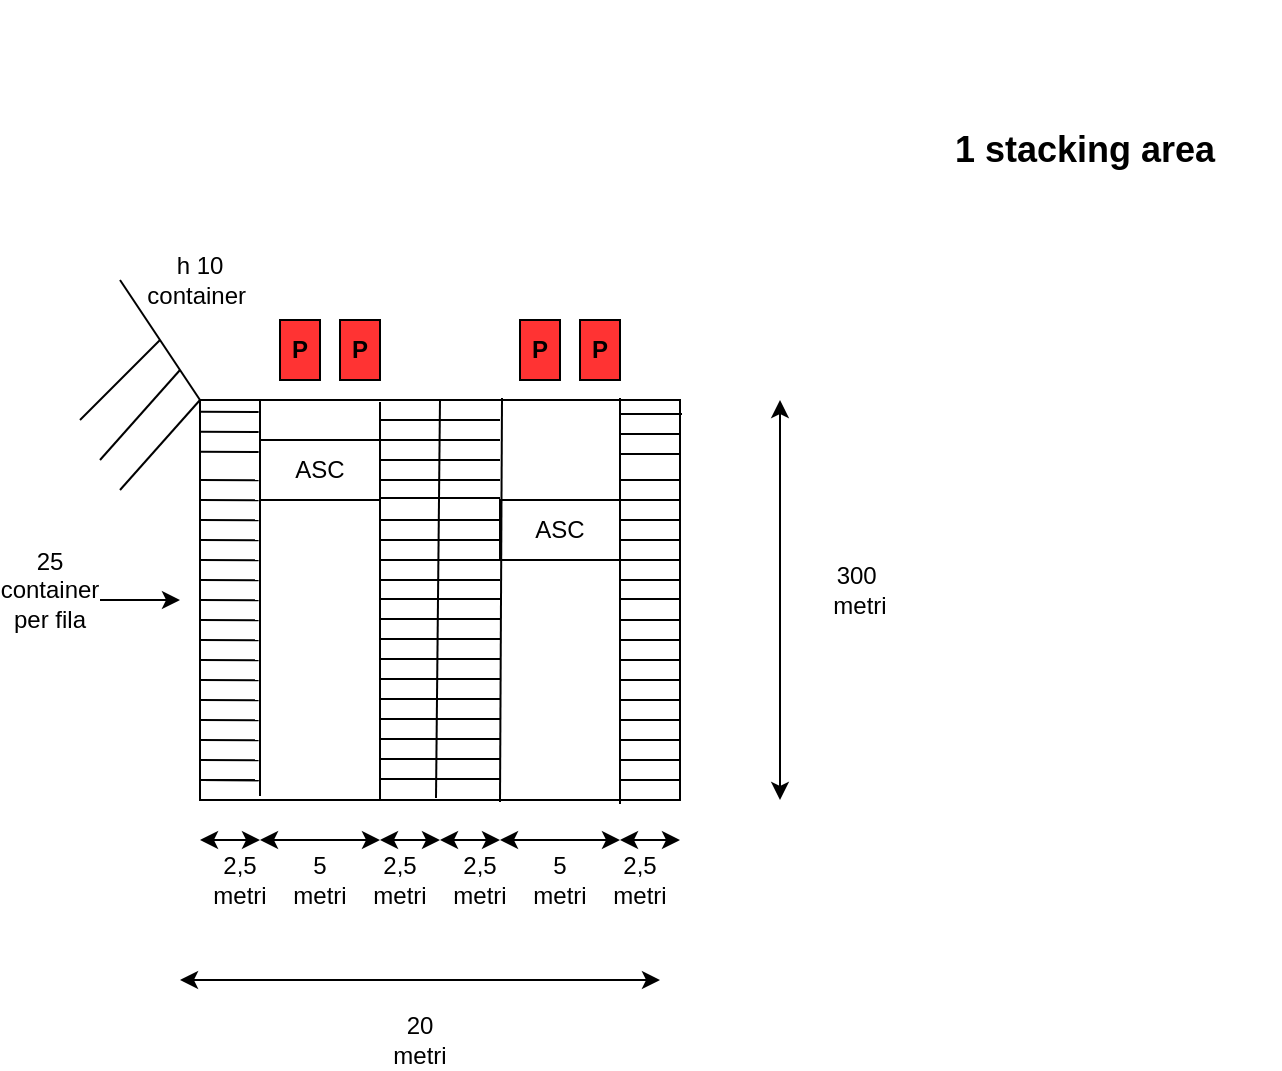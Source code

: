 <mxfile version="14.6.9" type="github">
  <diagram id="AbuUHd3BJrYq02--Rzd7" name="Page-1">
    <mxGraphModel dx="1609" dy="1683" grid="1" gridSize="10" guides="1" tooltips="1" connect="1" arrows="1" fold="1" page="1" pageScale="1" pageWidth="827" pageHeight="1169" math="0" shadow="0">
      <root>
        <mxCell id="0" />
        <mxCell id="1" parent="0" />
        <mxCell id="OWnD7IlCAdp8iNeFFtB5-26" value="" style="rounded=0;whiteSpace=wrap;html=1;" vertex="1" parent="1">
          <mxGeometry x="40" y="90" width="240" height="200" as="geometry" />
        </mxCell>
        <mxCell id="OWnD7IlCAdp8iNeFFtB5-5" value="" style="endArrow=none;html=1;exitX=0.001;exitY=0.076;exitDx=0;exitDy=0;exitPerimeter=0;" edge="1" parent="1">
          <mxGeometry width="50" height="50" relative="1" as="geometry">
            <mxPoint x="40.0" y="95.84" as="sourcePoint" />
            <mxPoint x="69.3" y="96" as="targetPoint" />
            <Array as="points" />
          </mxGeometry>
        </mxCell>
        <mxCell id="OWnD7IlCAdp8iNeFFtB5-6" value="" style="endArrow=none;html=1;exitX=0.001;exitY=0.076;exitDx=0;exitDy=0;exitPerimeter=0;" edge="1" parent="1">
          <mxGeometry width="50" height="50" relative="1" as="geometry">
            <mxPoint x="40.0" y="105.84" as="sourcePoint" />
            <mxPoint x="69.3" y="106" as="targetPoint" />
            <Array as="points" />
          </mxGeometry>
        </mxCell>
        <mxCell id="OWnD7IlCAdp8iNeFFtB5-7" value="" style="endArrow=none;html=1;exitX=0.001;exitY=0.076;exitDx=0;exitDy=0;exitPerimeter=0;" edge="1" parent="1">
          <mxGeometry width="50" height="50" relative="1" as="geometry">
            <mxPoint x="40.0" y="115.84" as="sourcePoint" />
            <mxPoint x="69.3" y="116" as="targetPoint" />
            <Array as="points" />
          </mxGeometry>
        </mxCell>
        <mxCell id="OWnD7IlCAdp8iNeFFtB5-8" value="" style="endArrow=none;html=1;exitX=0.001;exitY=0.076;exitDx=0;exitDy=0;exitPerimeter=0;" edge="1" parent="1">
          <mxGeometry width="50" height="50" relative="1" as="geometry">
            <mxPoint x="40.0" y="130.0" as="sourcePoint" />
            <mxPoint x="69.3" y="130.16" as="targetPoint" />
            <Array as="points" />
          </mxGeometry>
        </mxCell>
        <mxCell id="OWnD7IlCAdp8iNeFFtB5-9" value="" style="endArrow=none;html=1;exitX=0.001;exitY=0.076;exitDx=0;exitDy=0;exitPerimeter=0;" edge="1" parent="1">
          <mxGeometry width="50" height="50" relative="1" as="geometry">
            <mxPoint x="40.0" y="140.0" as="sourcePoint" />
            <mxPoint x="69.3" y="140.16" as="targetPoint" />
            <Array as="points" />
          </mxGeometry>
        </mxCell>
        <mxCell id="OWnD7IlCAdp8iNeFFtB5-10" value="" style="endArrow=none;html=1;exitX=0.001;exitY=0.076;exitDx=0;exitDy=0;exitPerimeter=0;" edge="1" parent="1">
          <mxGeometry width="50" height="50" relative="1" as="geometry">
            <mxPoint x="40.0" y="150.0" as="sourcePoint" />
            <mxPoint x="69.3" y="150.16" as="targetPoint" />
            <Array as="points" />
          </mxGeometry>
        </mxCell>
        <mxCell id="OWnD7IlCAdp8iNeFFtB5-11" value="" style="endArrow=none;html=1;exitX=0.001;exitY=0.076;exitDx=0;exitDy=0;exitPerimeter=0;" edge="1" parent="1">
          <mxGeometry width="50" height="50" relative="1" as="geometry">
            <mxPoint x="40.0" y="160.0" as="sourcePoint" />
            <mxPoint x="69.3" y="160.16" as="targetPoint" />
            <Array as="points" />
          </mxGeometry>
        </mxCell>
        <mxCell id="OWnD7IlCAdp8iNeFFtB5-12" value="" style="endArrow=none;html=1;exitX=0.001;exitY=0.076;exitDx=0;exitDy=0;exitPerimeter=0;" edge="1" parent="1">
          <mxGeometry width="50" height="50" relative="1" as="geometry">
            <mxPoint x="40" y="170.0" as="sourcePoint" />
            <mxPoint x="69.3" y="170.16" as="targetPoint" />
            <Array as="points" />
          </mxGeometry>
        </mxCell>
        <mxCell id="OWnD7IlCAdp8iNeFFtB5-13" value="" style="endArrow=none;html=1;exitX=0.001;exitY=0.076;exitDx=0;exitDy=0;exitPerimeter=0;" edge="1" parent="1">
          <mxGeometry width="50" height="50" relative="1" as="geometry">
            <mxPoint x="40" y="190" as="sourcePoint" />
            <mxPoint x="69.3" y="190.16" as="targetPoint" />
            <Array as="points" />
          </mxGeometry>
        </mxCell>
        <mxCell id="OWnD7IlCAdp8iNeFFtB5-14" value="" style="endArrow=none;html=1;exitX=0.001;exitY=0.076;exitDx=0;exitDy=0;exitPerimeter=0;" edge="1" parent="1">
          <mxGeometry width="50" height="50" relative="1" as="geometry">
            <mxPoint x="40" y="180" as="sourcePoint" />
            <mxPoint x="69.3" y="180.16" as="targetPoint" />
            <Array as="points" />
          </mxGeometry>
        </mxCell>
        <mxCell id="OWnD7IlCAdp8iNeFFtB5-16" value="" style="endArrow=none;html=1;exitX=0.001;exitY=0.076;exitDx=0;exitDy=0;exitPerimeter=0;" edge="1" parent="1">
          <mxGeometry width="50" height="50" relative="1" as="geometry">
            <mxPoint x="40" y="280" as="sourcePoint" />
            <mxPoint x="69.3" y="280.16" as="targetPoint" />
            <Array as="points" />
          </mxGeometry>
        </mxCell>
        <mxCell id="OWnD7IlCAdp8iNeFFtB5-17" value="" style="endArrow=none;html=1;exitX=0.001;exitY=0.076;exitDx=0;exitDy=0;exitPerimeter=0;" edge="1" parent="1">
          <mxGeometry width="50" height="50" relative="1" as="geometry">
            <mxPoint x="40" y="280" as="sourcePoint" />
            <mxPoint x="69.3" y="280.16" as="targetPoint" />
            <Array as="points" />
          </mxGeometry>
        </mxCell>
        <mxCell id="OWnD7IlCAdp8iNeFFtB5-18" value="" style="endArrow=none;html=1;exitX=0.001;exitY=0.076;exitDx=0;exitDy=0;exitPerimeter=0;" edge="1" parent="1">
          <mxGeometry width="50" height="50" relative="1" as="geometry">
            <mxPoint x="40" y="210.0" as="sourcePoint" />
            <mxPoint x="69.3" y="210.16" as="targetPoint" />
            <Array as="points" />
          </mxGeometry>
        </mxCell>
        <mxCell id="OWnD7IlCAdp8iNeFFtB5-19" value="" style="endArrow=none;html=1;exitX=0.001;exitY=0.076;exitDx=0;exitDy=0;exitPerimeter=0;" edge="1" parent="1">
          <mxGeometry width="50" height="50" relative="1" as="geometry">
            <mxPoint x="40" y="220" as="sourcePoint" />
            <mxPoint x="69.3" y="220.16" as="targetPoint" />
            <Array as="points" />
          </mxGeometry>
        </mxCell>
        <mxCell id="OWnD7IlCAdp8iNeFFtB5-20" value="" style="endArrow=none;html=1;exitX=0.001;exitY=0.076;exitDx=0;exitDy=0;exitPerimeter=0;" edge="1" parent="1">
          <mxGeometry width="50" height="50" relative="1" as="geometry">
            <mxPoint x="40" y="240" as="sourcePoint" />
            <mxPoint x="69.3" y="240.16" as="targetPoint" />
            <Array as="points" />
          </mxGeometry>
        </mxCell>
        <mxCell id="OWnD7IlCAdp8iNeFFtB5-21" value="" style="endArrow=none;html=1;exitX=0.001;exitY=0.076;exitDx=0;exitDy=0;exitPerimeter=0;" edge="1" parent="1">
          <mxGeometry width="50" height="50" relative="1" as="geometry">
            <mxPoint x="40" y="270" as="sourcePoint" />
            <mxPoint x="69.3" y="270.16" as="targetPoint" />
            <Array as="points" />
          </mxGeometry>
        </mxCell>
        <mxCell id="OWnD7IlCAdp8iNeFFtB5-22" value="" style="endArrow=none;html=1;exitX=0.001;exitY=0.076;exitDx=0;exitDy=0;exitPerimeter=0;" edge="1" parent="1">
          <mxGeometry width="50" height="50" relative="1" as="geometry">
            <mxPoint x="40" y="230" as="sourcePoint" />
            <mxPoint x="69.3" y="230.16" as="targetPoint" />
            <Array as="points" />
          </mxGeometry>
        </mxCell>
        <mxCell id="OWnD7IlCAdp8iNeFFtB5-23" value="" style="endArrow=none;html=1;exitX=0.001;exitY=0.076;exitDx=0;exitDy=0;exitPerimeter=0;" edge="1" parent="1">
          <mxGeometry width="50" height="50" relative="1" as="geometry">
            <mxPoint x="40" y="250" as="sourcePoint" />
            <mxPoint x="69.3" y="250.16" as="targetPoint" />
            <Array as="points" />
          </mxGeometry>
        </mxCell>
        <mxCell id="OWnD7IlCAdp8iNeFFtB5-24" value="" style="endArrow=none;html=1;exitX=0.001;exitY=0.076;exitDx=0;exitDy=0;exitPerimeter=0;" edge="1" parent="1">
          <mxGeometry width="50" height="50" relative="1" as="geometry">
            <mxPoint x="40" y="200" as="sourcePoint" />
            <mxPoint x="69.3" y="200.16" as="targetPoint" />
            <Array as="points" />
          </mxGeometry>
        </mxCell>
        <mxCell id="OWnD7IlCAdp8iNeFFtB5-25" value="" style="endArrow=none;html=1;exitX=0.001;exitY=0.076;exitDx=0;exitDy=0;exitPerimeter=0;" edge="1" parent="1">
          <mxGeometry width="50" height="50" relative="1" as="geometry">
            <mxPoint x="40" y="260" as="sourcePoint" />
            <mxPoint x="69.3" y="260.16" as="targetPoint" />
            <Array as="points" />
          </mxGeometry>
        </mxCell>
        <mxCell id="OWnD7IlCAdp8iNeFFtB5-31" value="" style="endArrow=none;html=1;" edge="1" parent="1">
          <mxGeometry width="50" height="50" relative="1" as="geometry">
            <mxPoint x="70" y="288" as="sourcePoint" />
            <mxPoint x="70" y="90" as="targetPoint" />
          </mxGeometry>
        </mxCell>
        <mxCell id="OWnD7IlCAdp8iNeFFtB5-54" value="ASC" style="shape=rect;dashed=0;shadow=0;html=1;whiteSpace=wrap;" vertex="1" parent="1">
          <mxGeometry x="70" y="110" width="60" height="30" as="geometry" />
        </mxCell>
        <mxCell id="OWnD7IlCAdp8iNeFFtB5-76" value="" style="endArrow=none;html=1;" edge="1" parent="1">
          <mxGeometry width="50" height="50" relative="1" as="geometry">
            <mxPoint x="130" y="290" as="sourcePoint" />
            <mxPoint x="130" y="91" as="targetPoint" />
          </mxGeometry>
        </mxCell>
        <mxCell id="OWnD7IlCAdp8iNeFFtB5-79" value="" style="endArrow=none;html=1;entryX=0.5;entryY=0;entryDx=0;entryDy=0;" edge="1" parent="1" target="OWnD7IlCAdp8iNeFFtB5-26">
          <mxGeometry width="50" height="50" relative="1" as="geometry">
            <mxPoint x="158" y="289" as="sourcePoint" />
            <mxPoint x="430" y="240" as="targetPoint" />
          </mxGeometry>
        </mxCell>
        <mxCell id="OWnD7IlCAdp8iNeFFtB5-83" value="ASC" style="shape=rect;dashed=0;shadow=0;html=1;whiteSpace=wrap;" vertex="1" parent="1">
          <mxGeometry x="190" y="140" width="60" height="30" as="geometry" />
        </mxCell>
        <mxCell id="OWnD7IlCAdp8iNeFFtB5-84" value="" style="endArrow=none;html=1;" edge="1" parent="1">
          <mxGeometry width="50" height="50" relative="1" as="geometry">
            <mxPoint x="250" y="292" as="sourcePoint" />
            <mxPoint x="250" y="89" as="targetPoint" />
          </mxGeometry>
        </mxCell>
        <mxCell id="OWnD7IlCAdp8iNeFFtB5-85" value="" style="endArrow=none;html=1;" edge="1" parent="1">
          <mxGeometry width="50" height="50" relative="1" as="geometry">
            <mxPoint x="190" y="291" as="sourcePoint" />
            <mxPoint x="191" y="89" as="targetPoint" />
          </mxGeometry>
        </mxCell>
        <mxCell id="OWnD7IlCAdp8iNeFFtB5-86" value="" style="endArrow=none;html=1;" edge="1" parent="1">
          <mxGeometry width="50" height="50" relative="1" as="geometry">
            <mxPoint x="130" y="100" as="sourcePoint" />
            <mxPoint x="190" y="100" as="targetPoint" />
          </mxGeometry>
        </mxCell>
        <mxCell id="OWnD7IlCAdp8iNeFFtB5-87" value="" style="endArrow=none;html=1;" edge="1" parent="1">
          <mxGeometry width="50" height="50" relative="1" as="geometry">
            <mxPoint x="130" y="110" as="sourcePoint" />
            <mxPoint x="190" y="110" as="targetPoint" />
          </mxGeometry>
        </mxCell>
        <mxCell id="OWnD7IlCAdp8iNeFFtB5-88" value="" style="endArrow=none;html=1;" edge="1" parent="1">
          <mxGeometry width="50" height="50" relative="1" as="geometry">
            <mxPoint x="130" y="120" as="sourcePoint" />
            <mxPoint x="190" y="120" as="targetPoint" />
          </mxGeometry>
        </mxCell>
        <mxCell id="OWnD7IlCAdp8iNeFFtB5-89" value="" style="endArrow=none;html=1;" edge="1" parent="1">
          <mxGeometry width="50" height="50" relative="1" as="geometry">
            <mxPoint x="130" y="130" as="sourcePoint" />
            <mxPoint x="190" y="130" as="targetPoint" />
          </mxGeometry>
        </mxCell>
        <mxCell id="OWnD7IlCAdp8iNeFFtB5-91" value="" style="endArrow=none;html=1;" edge="1" parent="1">
          <mxGeometry width="50" height="50" relative="1" as="geometry">
            <mxPoint x="130" y="139" as="sourcePoint" />
            <mxPoint x="190" y="139" as="targetPoint" />
          </mxGeometry>
        </mxCell>
        <mxCell id="OWnD7IlCAdp8iNeFFtB5-92" value="" style="endArrow=none;html=1;" edge="1" parent="1">
          <mxGeometry width="50" height="50" relative="1" as="geometry">
            <mxPoint x="130" y="150" as="sourcePoint" />
            <mxPoint x="190" y="150" as="targetPoint" />
          </mxGeometry>
        </mxCell>
        <mxCell id="OWnD7IlCAdp8iNeFFtB5-93" value="" style="endArrow=none;html=1;" edge="1" parent="1">
          <mxGeometry width="50" height="50" relative="1" as="geometry">
            <mxPoint x="130" y="160" as="sourcePoint" />
            <mxPoint x="190" y="160" as="targetPoint" />
          </mxGeometry>
        </mxCell>
        <mxCell id="OWnD7IlCAdp8iNeFFtB5-94" value="" style="endArrow=none;html=1;" edge="1" parent="1">
          <mxGeometry width="50" height="50" relative="1" as="geometry">
            <mxPoint x="130" y="170" as="sourcePoint" />
            <mxPoint x="190" y="170" as="targetPoint" />
          </mxGeometry>
        </mxCell>
        <mxCell id="OWnD7IlCAdp8iNeFFtB5-95" value="" style="endArrow=none;html=1;" edge="1" parent="1">
          <mxGeometry width="50" height="50" relative="1" as="geometry">
            <mxPoint x="130" y="180" as="sourcePoint" />
            <mxPoint x="190" y="180" as="targetPoint" />
          </mxGeometry>
        </mxCell>
        <mxCell id="OWnD7IlCAdp8iNeFFtB5-96" value="" style="endArrow=none;html=1;" edge="1" parent="1">
          <mxGeometry width="50" height="50" relative="1" as="geometry">
            <mxPoint x="130" y="189.5" as="sourcePoint" />
            <mxPoint x="190" y="189.5" as="targetPoint" />
          </mxGeometry>
        </mxCell>
        <mxCell id="OWnD7IlCAdp8iNeFFtB5-97" value="" style="endArrow=none;html=1;" edge="1" parent="1">
          <mxGeometry width="50" height="50" relative="1" as="geometry">
            <mxPoint x="130" y="199.5" as="sourcePoint" />
            <mxPoint x="190" y="199.5" as="targetPoint" />
          </mxGeometry>
        </mxCell>
        <mxCell id="OWnD7IlCAdp8iNeFFtB5-98" value="" style="endArrow=none;html=1;" edge="1" parent="1">
          <mxGeometry width="50" height="50" relative="1" as="geometry">
            <mxPoint x="130" y="209.5" as="sourcePoint" />
            <mxPoint x="190" y="209.5" as="targetPoint" />
          </mxGeometry>
        </mxCell>
        <mxCell id="OWnD7IlCAdp8iNeFFtB5-99" value="" style="endArrow=none;html=1;" edge="1" parent="1">
          <mxGeometry width="50" height="50" relative="1" as="geometry">
            <mxPoint x="130" y="219.5" as="sourcePoint" />
            <mxPoint x="190" y="219.5" as="targetPoint" />
          </mxGeometry>
        </mxCell>
        <mxCell id="OWnD7IlCAdp8iNeFFtB5-100" value="" style="endArrow=none;html=1;" edge="1" parent="1">
          <mxGeometry width="50" height="50" relative="1" as="geometry">
            <mxPoint x="130" y="229.5" as="sourcePoint" />
            <mxPoint x="190" y="229.5" as="targetPoint" />
          </mxGeometry>
        </mxCell>
        <mxCell id="OWnD7IlCAdp8iNeFFtB5-101" value="" style="endArrow=none;html=1;" edge="1" parent="1">
          <mxGeometry width="50" height="50" relative="1" as="geometry">
            <mxPoint x="130" y="239.5" as="sourcePoint" />
            <mxPoint x="190" y="239.5" as="targetPoint" />
          </mxGeometry>
        </mxCell>
        <mxCell id="OWnD7IlCAdp8iNeFFtB5-104" value="" style="endArrow=none;html=1;" edge="1" parent="1">
          <mxGeometry width="50" height="50" relative="1" as="geometry">
            <mxPoint x="130" y="249.5" as="sourcePoint" />
            <mxPoint x="190" y="249.5" as="targetPoint" />
          </mxGeometry>
        </mxCell>
        <mxCell id="OWnD7IlCAdp8iNeFFtB5-105" value="" style="endArrow=none;html=1;" edge="1" parent="1">
          <mxGeometry width="50" height="50" relative="1" as="geometry">
            <mxPoint x="130" y="259.5" as="sourcePoint" />
            <mxPoint x="190" y="259.5" as="targetPoint" />
          </mxGeometry>
        </mxCell>
        <mxCell id="OWnD7IlCAdp8iNeFFtB5-106" value="" style="endArrow=none;html=1;" edge="1" parent="1">
          <mxGeometry width="50" height="50" relative="1" as="geometry">
            <mxPoint x="130" y="269.5" as="sourcePoint" />
            <mxPoint x="190" y="269.5" as="targetPoint" />
          </mxGeometry>
        </mxCell>
        <mxCell id="OWnD7IlCAdp8iNeFFtB5-107" value="" style="endArrow=none;html=1;" edge="1" parent="1">
          <mxGeometry width="50" height="50" relative="1" as="geometry">
            <mxPoint x="130" y="279.5" as="sourcePoint" />
            <mxPoint x="190" y="279.5" as="targetPoint" />
          </mxGeometry>
        </mxCell>
        <mxCell id="OWnD7IlCAdp8iNeFFtB5-109" value="" style="endArrow=classic;startArrow=classic;html=1;" edge="1" parent="1">
          <mxGeometry width="50" height="50" relative="1" as="geometry">
            <mxPoint x="270" y="380" as="sourcePoint" />
            <mxPoint x="30" y="380" as="targetPoint" />
          </mxGeometry>
        </mxCell>
        <mxCell id="OWnD7IlCAdp8iNeFFtB5-110" value="20 metri" style="text;html=1;strokeColor=none;fillColor=none;align=center;verticalAlign=middle;whiteSpace=wrap;rounded=0;" vertex="1" parent="1">
          <mxGeometry x="130" y="400" width="40" height="20" as="geometry" />
        </mxCell>
        <mxCell id="OWnD7IlCAdp8iNeFFtB5-111" value="" style="endArrow=classic;startArrow=classic;html=1;" edge="1" parent="1">
          <mxGeometry width="50" height="50" relative="1" as="geometry">
            <mxPoint x="330" y="290" as="sourcePoint" />
            <mxPoint x="330" y="90" as="targetPoint" />
          </mxGeometry>
        </mxCell>
        <mxCell id="OWnD7IlCAdp8iNeFFtB5-112" value="300&amp;nbsp;&lt;br&gt;metri" style="text;html=1;strokeColor=none;fillColor=none;align=center;verticalAlign=middle;whiteSpace=wrap;rounded=0;" vertex="1" parent="1">
          <mxGeometry x="350" y="140" width="40" height="90" as="geometry" />
        </mxCell>
        <mxCell id="OWnD7IlCAdp8iNeFFtB5-113" value="" style="verticalLabelPosition=bottom;verticalAlign=top;html=1;shape=mxgraph.basic.rect;fillColor2=none;strokeWidth=1;size=20;indent=5;direction=south;fillColor=#FF3333;" vertex="1" parent="1">
          <mxGeometry x="110" y="50" width="20" height="30" as="geometry" />
        </mxCell>
        <mxCell id="OWnD7IlCAdp8iNeFFtB5-114" value="" style="verticalLabelPosition=bottom;verticalAlign=top;html=1;shape=mxgraph.basic.rect;fillColor2=none;strokeWidth=1;size=20;indent=5;direction=south;fillColor=#FF3333;" vertex="1" parent="1">
          <mxGeometry x="80" y="50" width="20" height="30" as="geometry" />
        </mxCell>
        <mxCell id="OWnD7IlCAdp8iNeFFtB5-116" value="&lt;b&gt;P&lt;/b&gt;" style="text;html=1;strokeColor=none;fillColor=none;align=center;verticalAlign=middle;whiteSpace=wrap;rounded=0;" vertex="1" parent="1">
          <mxGeometry x="70" y="55" width="40" height="20" as="geometry" />
        </mxCell>
        <mxCell id="OWnD7IlCAdp8iNeFFtB5-117" value="&lt;b&gt;P&lt;/b&gt;" style="text;html=1;strokeColor=none;fillColor=none;align=center;verticalAlign=middle;whiteSpace=wrap;rounded=0;" vertex="1" parent="1">
          <mxGeometry x="100" y="55" width="40" height="20" as="geometry" />
        </mxCell>
        <mxCell id="OWnD7IlCAdp8iNeFFtB5-122" value="" style="rounded=0;whiteSpace=wrap;html=1;fillColor=#FF3333;direction=south;" vertex="1" parent="1">
          <mxGeometry x="230" y="50" width="20" height="30" as="geometry" />
        </mxCell>
        <mxCell id="OWnD7IlCAdp8iNeFFtB5-124" value="" style="rounded=0;whiteSpace=wrap;html=1;fillColor=#FF3333;direction=south;" vertex="1" parent="1">
          <mxGeometry x="200" y="50" width="20" height="30" as="geometry" />
        </mxCell>
        <mxCell id="OWnD7IlCAdp8iNeFFtB5-127" value="&lt;b&gt;P&lt;/b&gt;" style="text;html=1;strokeColor=none;fillColor=none;align=center;verticalAlign=middle;whiteSpace=wrap;rounded=0;" vertex="1" parent="1">
          <mxGeometry x="190" y="55" width="40" height="20" as="geometry" />
        </mxCell>
        <mxCell id="OWnD7IlCAdp8iNeFFtB5-128" value="&lt;b&gt;P&lt;/b&gt;" style="text;html=1;strokeColor=none;fillColor=none;align=center;verticalAlign=middle;whiteSpace=wrap;rounded=0;" vertex="1" parent="1">
          <mxGeometry x="220" y="55" width="40" height="20" as="geometry" />
        </mxCell>
        <mxCell id="OWnD7IlCAdp8iNeFFtB5-129" value="" style="endArrow=classic;startArrow=classic;html=1;" edge="1" parent="1">
          <mxGeometry width="50" height="50" relative="1" as="geometry">
            <mxPoint x="40" y="310" as="sourcePoint" />
            <mxPoint x="70" y="310" as="targetPoint" />
          </mxGeometry>
        </mxCell>
        <mxCell id="OWnD7IlCAdp8iNeFFtB5-130" value="2,5&lt;br&gt;metri" style="text;html=1;strokeColor=none;fillColor=none;align=center;verticalAlign=middle;whiteSpace=wrap;rounded=0;" vertex="1" parent="1">
          <mxGeometry x="40" y="320" width="40" height="20" as="geometry" />
        </mxCell>
        <mxCell id="OWnD7IlCAdp8iNeFFtB5-131" value="" style="endArrow=classic;startArrow=classic;html=1;" edge="1" parent="1">
          <mxGeometry width="50" height="50" relative="1" as="geometry">
            <mxPoint x="70" y="310" as="sourcePoint" />
            <mxPoint x="130" y="310" as="targetPoint" />
          </mxGeometry>
        </mxCell>
        <mxCell id="OWnD7IlCAdp8iNeFFtB5-133" value="5&lt;br&gt;metri" style="text;html=1;strokeColor=none;fillColor=none;align=center;verticalAlign=middle;whiteSpace=wrap;rounded=0;" vertex="1" parent="1">
          <mxGeometry x="80" y="320" width="40" height="20" as="geometry" />
        </mxCell>
        <mxCell id="OWnD7IlCAdp8iNeFFtB5-134" value="" style="endArrow=classic;startArrow=classic;html=1;" edge="1" parent="1">
          <mxGeometry width="50" height="50" relative="1" as="geometry">
            <mxPoint x="160" y="310" as="sourcePoint" />
            <mxPoint x="130" y="310" as="targetPoint" />
          </mxGeometry>
        </mxCell>
        <mxCell id="OWnD7IlCAdp8iNeFFtB5-135" value="" style="endArrow=classic;startArrow=classic;html=1;" edge="1" parent="1">
          <mxGeometry width="50" height="50" relative="1" as="geometry">
            <mxPoint x="190" y="310" as="sourcePoint" />
            <mxPoint x="160" y="310" as="targetPoint" />
          </mxGeometry>
        </mxCell>
        <mxCell id="OWnD7IlCAdp8iNeFFtB5-136" value="2,5&lt;br&gt;metri" style="text;html=1;strokeColor=none;fillColor=none;align=center;verticalAlign=middle;whiteSpace=wrap;rounded=0;" vertex="1" parent="1">
          <mxGeometry x="120" y="320" width="40" height="20" as="geometry" />
        </mxCell>
        <mxCell id="OWnD7IlCAdp8iNeFFtB5-137" value="2,5&lt;br&gt;metri" style="text;html=1;strokeColor=none;fillColor=none;align=center;verticalAlign=middle;whiteSpace=wrap;rounded=0;" vertex="1" parent="1">
          <mxGeometry x="160" y="320" width="40" height="20" as="geometry" />
        </mxCell>
        <mxCell id="OWnD7IlCAdp8iNeFFtB5-138" value="" style="endArrow=classic;startArrow=classic;html=1;" edge="1" parent="1">
          <mxGeometry width="50" height="50" relative="1" as="geometry">
            <mxPoint x="190" y="310" as="sourcePoint" />
            <mxPoint x="250" y="310" as="targetPoint" />
          </mxGeometry>
        </mxCell>
        <mxCell id="OWnD7IlCAdp8iNeFFtB5-139" value="5&lt;br&gt;metri" style="text;html=1;strokeColor=none;fillColor=none;align=center;verticalAlign=middle;whiteSpace=wrap;rounded=0;" vertex="1" parent="1">
          <mxGeometry x="200" y="320" width="40" height="20" as="geometry" />
        </mxCell>
        <mxCell id="OWnD7IlCAdp8iNeFFtB5-140" value="" style="endArrow=classic;startArrow=classic;html=1;" edge="1" parent="1">
          <mxGeometry width="50" height="50" relative="1" as="geometry">
            <mxPoint x="280" y="310" as="sourcePoint" />
            <mxPoint x="250" y="310" as="targetPoint" />
          </mxGeometry>
        </mxCell>
        <mxCell id="OWnD7IlCAdp8iNeFFtB5-143" value="2,5&lt;br&gt;metri" style="text;html=1;strokeColor=none;fillColor=none;align=center;verticalAlign=middle;whiteSpace=wrap;rounded=0;" vertex="1" parent="1">
          <mxGeometry x="240" y="320" width="40" height="20" as="geometry" />
        </mxCell>
        <mxCell id="OWnD7IlCAdp8iNeFFtB5-144" value="" style="endArrow=none;html=1;" edge="1" parent="1">
          <mxGeometry width="50" height="50" relative="1" as="geometry">
            <mxPoint x="281" y="97" as="sourcePoint" />
            <mxPoint x="250" y="97" as="targetPoint" />
          </mxGeometry>
        </mxCell>
        <mxCell id="OWnD7IlCAdp8iNeFFtB5-145" value="" style="endArrow=none;html=1;" edge="1" parent="1">
          <mxGeometry width="50" height="50" relative="1" as="geometry">
            <mxPoint x="280" y="107" as="sourcePoint" />
            <mxPoint x="250" y="107" as="targetPoint" />
          </mxGeometry>
        </mxCell>
        <mxCell id="OWnD7IlCAdp8iNeFFtB5-146" value="" style="endArrow=none;html=1;" edge="1" parent="1">
          <mxGeometry width="50" height="50" relative="1" as="geometry">
            <mxPoint x="280" y="117" as="sourcePoint" />
            <mxPoint x="250" y="117" as="targetPoint" />
          </mxGeometry>
        </mxCell>
        <mxCell id="OWnD7IlCAdp8iNeFFtB5-147" value="" style="endArrow=none;html=1;" edge="1" parent="1">
          <mxGeometry width="50" height="50" relative="1" as="geometry">
            <mxPoint x="280" y="140" as="sourcePoint" />
            <mxPoint x="250" y="140" as="targetPoint" />
          </mxGeometry>
        </mxCell>
        <mxCell id="OWnD7IlCAdp8iNeFFtB5-148" value="" style="endArrow=none;html=1;exitX=0;exitY=0;exitDx=0;exitDy=0;" edge="1" parent="1" source="OWnD7IlCAdp8iNeFFtB5-26">
          <mxGeometry width="50" height="50" relative="1" as="geometry">
            <mxPoint x="280" y="220" as="sourcePoint" />
            <mxPoint y="30" as="targetPoint" />
          </mxGeometry>
        </mxCell>
        <mxCell id="OWnD7IlCAdp8iNeFFtB5-149" value="h 10 container&amp;nbsp;" style="text;html=1;strokeColor=none;fillColor=none;align=center;verticalAlign=middle;whiteSpace=wrap;rounded=0;" vertex="1" parent="1">
          <mxGeometry x="20" y="20" width="40" height="20" as="geometry" />
        </mxCell>
        <mxCell id="OWnD7IlCAdp8iNeFFtB5-151" value="" style="endArrow=none;html=1;" edge="1" parent="1">
          <mxGeometry width="50" height="50" relative="1" as="geometry">
            <mxPoint x="-10" y="120" as="sourcePoint" />
            <mxPoint x="30" y="75" as="targetPoint" />
          </mxGeometry>
        </mxCell>
        <mxCell id="OWnD7IlCAdp8iNeFFtB5-153" value="" style="endArrow=none;html=1;" edge="1" parent="1">
          <mxGeometry width="50" height="50" relative="1" as="geometry">
            <mxPoint x="-20" y="100" as="sourcePoint" />
            <mxPoint x="20" y="60" as="targetPoint" />
          </mxGeometry>
        </mxCell>
        <mxCell id="OWnD7IlCAdp8iNeFFtB5-155" value="" style="endArrow=none;html=1;" edge="1" parent="1">
          <mxGeometry width="50" height="50" relative="1" as="geometry">
            <mxPoint y="135" as="sourcePoint" />
            <mxPoint x="40" y="90" as="targetPoint" />
          </mxGeometry>
        </mxCell>
        <mxCell id="OWnD7IlCAdp8iNeFFtB5-156" value="" style="endArrow=none;html=1;" edge="1" parent="1">
          <mxGeometry width="50" height="50" relative="1" as="geometry">
            <mxPoint x="280" y="130" as="sourcePoint" />
            <mxPoint x="250" y="130" as="targetPoint" />
          </mxGeometry>
        </mxCell>
        <mxCell id="OWnD7IlCAdp8iNeFFtB5-157" value="25 container per fila" style="text;html=1;strokeColor=none;fillColor=none;align=center;verticalAlign=middle;whiteSpace=wrap;rounded=0;" vertex="1" parent="1">
          <mxGeometry x="-60" y="165" width="50" height="40" as="geometry" />
        </mxCell>
        <mxCell id="OWnD7IlCAdp8iNeFFtB5-158" value="" style="endArrow=classic;html=1;" edge="1" parent="1">
          <mxGeometry width="50" height="50" relative="1" as="geometry">
            <mxPoint x="-10" y="190" as="sourcePoint" />
            <mxPoint x="30" y="190" as="targetPoint" />
          </mxGeometry>
        </mxCell>
        <mxCell id="OWnD7IlCAdp8iNeFFtB5-159" value="&lt;b&gt;&lt;font style=&quot;font-size: 18px&quot;&gt;1 stacking area&amp;nbsp;&lt;/font&gt;&lt;/b&gt;" style="text;html=1;strokeColor=none;fillColor=none;align=center;verticalAlign=middle;whiteSpace=wrap;rounded=0;" vertex="1" parent="1">
          <mxGeometry x="390" y="-110" width="190" height="150" as="geometry" />
        </mxCell>
        <mxCell id="OWnD7IlCAdp8iNeFFtB5-160" value="" style="endArrow=none;html=1;" edge="1" parent="1">
          <mxGeometry width="50" height="50" relative="1" as="geometry">
            <mxPoint x="280" y="150" as="sourcePoint" />
            <mxPoint x="250" y="150" as="targetPoint" />
          </mxGeometry>
        </mxCell>
        <mxCell id="OWnD7IlCAdp8iNeFFtB5-161" value="" style="endArrow=none;html=1;" edge="1" parent="1">
          <mxGeometry width="50" height="50" relative="1" as="geometry">
            <mxPoint x="280" y="160" as="sourcePoint" />
            <mxPoint x="250" y="160" as="targetPoint" />
          </mxGeometry>
        </mxCell>
        <mxCell id="OWnD7IlCAdp8iNeFFtB5-163" value="" style="endArrow=none;html=1;entryX=1;entryY=1;entryDx=0;entryDy=0;" edge="1" parent="1" target="OWnD7IlCAdp8iNeFFtB5-83">
          <mxGeometry width="50" height="50" relative="1" as="geometry">
            <mxPoint x="280" y="170" as="sourcePoint" />
            <mxPoint x="260" y="170" as="targetPoint" />
          </mxGeometry>
        </mxCell>
        <mxCell id="OWnD7IlCAdp8iNeFFtB5-165" value="" style="endArrow=none;html=1;" edge="1" parent="1">
          <mxGeometry width="50" height="50" relative="1" as="geometry">
            <mxPoint x="280" y="180" as="sourcePoint" />
            <mxPoint x="250" y="180" as="targetPoint" />
          </mxGeometry>
        </mxCell>
        <mxCell id="OWnD7IlCAdp8iNeFFtB5-167" value="" style="endArrow=none;html=1;" edge="1" parent="1">
          <mxGeometry width="50" height="50" relative="1" as="geometry">
            <mxPoint x="280" y="189.5" as="sourcePoint" />
            <mxPoint x="250" y="189.5" as="targetPoint" />
          </mxGeometry>
        </mxCell>
        <mxCell id="OWnD7IlCAdp8iNeFFtB5-168" value="" style="endArrow=none;html=1;" edge="1" parent="1">
          <mxGeometry width="50" height="50" relative="1" as="geometry">
            <mxPoint x="280" y="200" as="sourcePoint" />
            <mxPoint x="250" y="200" as="targetPoint" />
          </mxGeometry>
        </mxCell>
        <mxCell id="OWnD7IlCAdp8iNeFFtB5-169" value="" style="endArrow=none;html=1;" edge="1" parent="1">
          <mxGeometry width="50" height="50" relative="1" as="geometry">
            <mxPoint x="280" y="280" as="sourcePoint" />
            <mxPoint x="250" y="280" as="targetPoint" />
          </mxGeometry>
        </mxCell>
        <mxCell id="OWnD7IlCAdp8iNeFFtB5-170" value="" style="endArrow=none;html=1;" edge="1" parent="1">
          <mxGeometry width="50" height="50" relative="1" as="geometry">
            <mxPoint x="280" y="270" as="sourcePoint" />
            <mxPoint x="250" y="270" as="targetPoint" />
          </mxGeometry>
        </mxCell>
        <mxCell id="OWnD7IlCAdp8iNeFFtB5-171" value="" style="endArrow=none;html=1;" edge="1" parent="1">
          <mxGeometry width="50" height="50" relative="1" as="geometry">
            <mxPoint x="280" y="210" as="sourcePoint" />
            <mxPoint x="250" y="210" as="targetPoint" />
          </mxGeometry>
        </mxCell>
        <mxCell id="OWnD7IlCAdp8iNeFFtB5-172" value="" style="endArrow=none;html=1;" edge="1" parent="1">
          <mxGeometry width="50" height="50" relative="1" as="geometry">
            <mxPoint x="280" y="220" as="sourcePoint" />
            <mxPoint x="250" y="220" as="targetPoint" />
          </mxGeometry>
        </mxCell>
        <mxCell id="OWnD7IlCAdp8iNeFFtB5-173" value="" style="endArrow=none;html=1;" edge="1" parent="1">
          <mxGeometry width="50" height="50" relative="1" as="geometry">
            <mxPoint x="280" y="230" as="sourcePoint" />
            <mxPoint x="250" y="230" as="targetPoint" />
          </mxGeometry>
        </mxCell>
        <mxCell id="OWnD7IlCAdp8iNeFFtB5-174" value="" style="endArrow=none;html=1;" edge="1" parent="1">
          <mxGeometry width="50" height="50" relative="1" as="geometry">
            <mxPoint x="280" y="240" as="sourcePoint" />
            <mxPoint x="250" y="240" as="targetPoint" />
          </mxGeometry>
        </mxCell>
        <mxCell id="OWnD7IlCAdp8iNeFFtB5-176" value="" style="endArrow=none;html=1;" edge="1" parent="1">
          <mxGeometry width="50" height="50" relative="1" as="geometry">
            <mxPoint x="280" y="250" as="sourcePoint" />
            <mxPoint x="250" y="250" as="targetPoint" />
          </mxGeometry>
        </mxCell>
        <mxCell id="OWnD7IlCAdp8iNeFFtB5-177" value="" style="endArrow=none;html=1;" edge="1" parent="1">
          <mxGeometry width="50" height="50" relative="1" as="geometry">
            <mxPoint x="280" y="260" as="sourcePoint" />
            <mxPoint x="250" y="260" as="targetPoint" />
          </mxGeometry>
        </mxCell>
      </root>
    </mxGraphModel>
  </diagram>
</mxfile>
